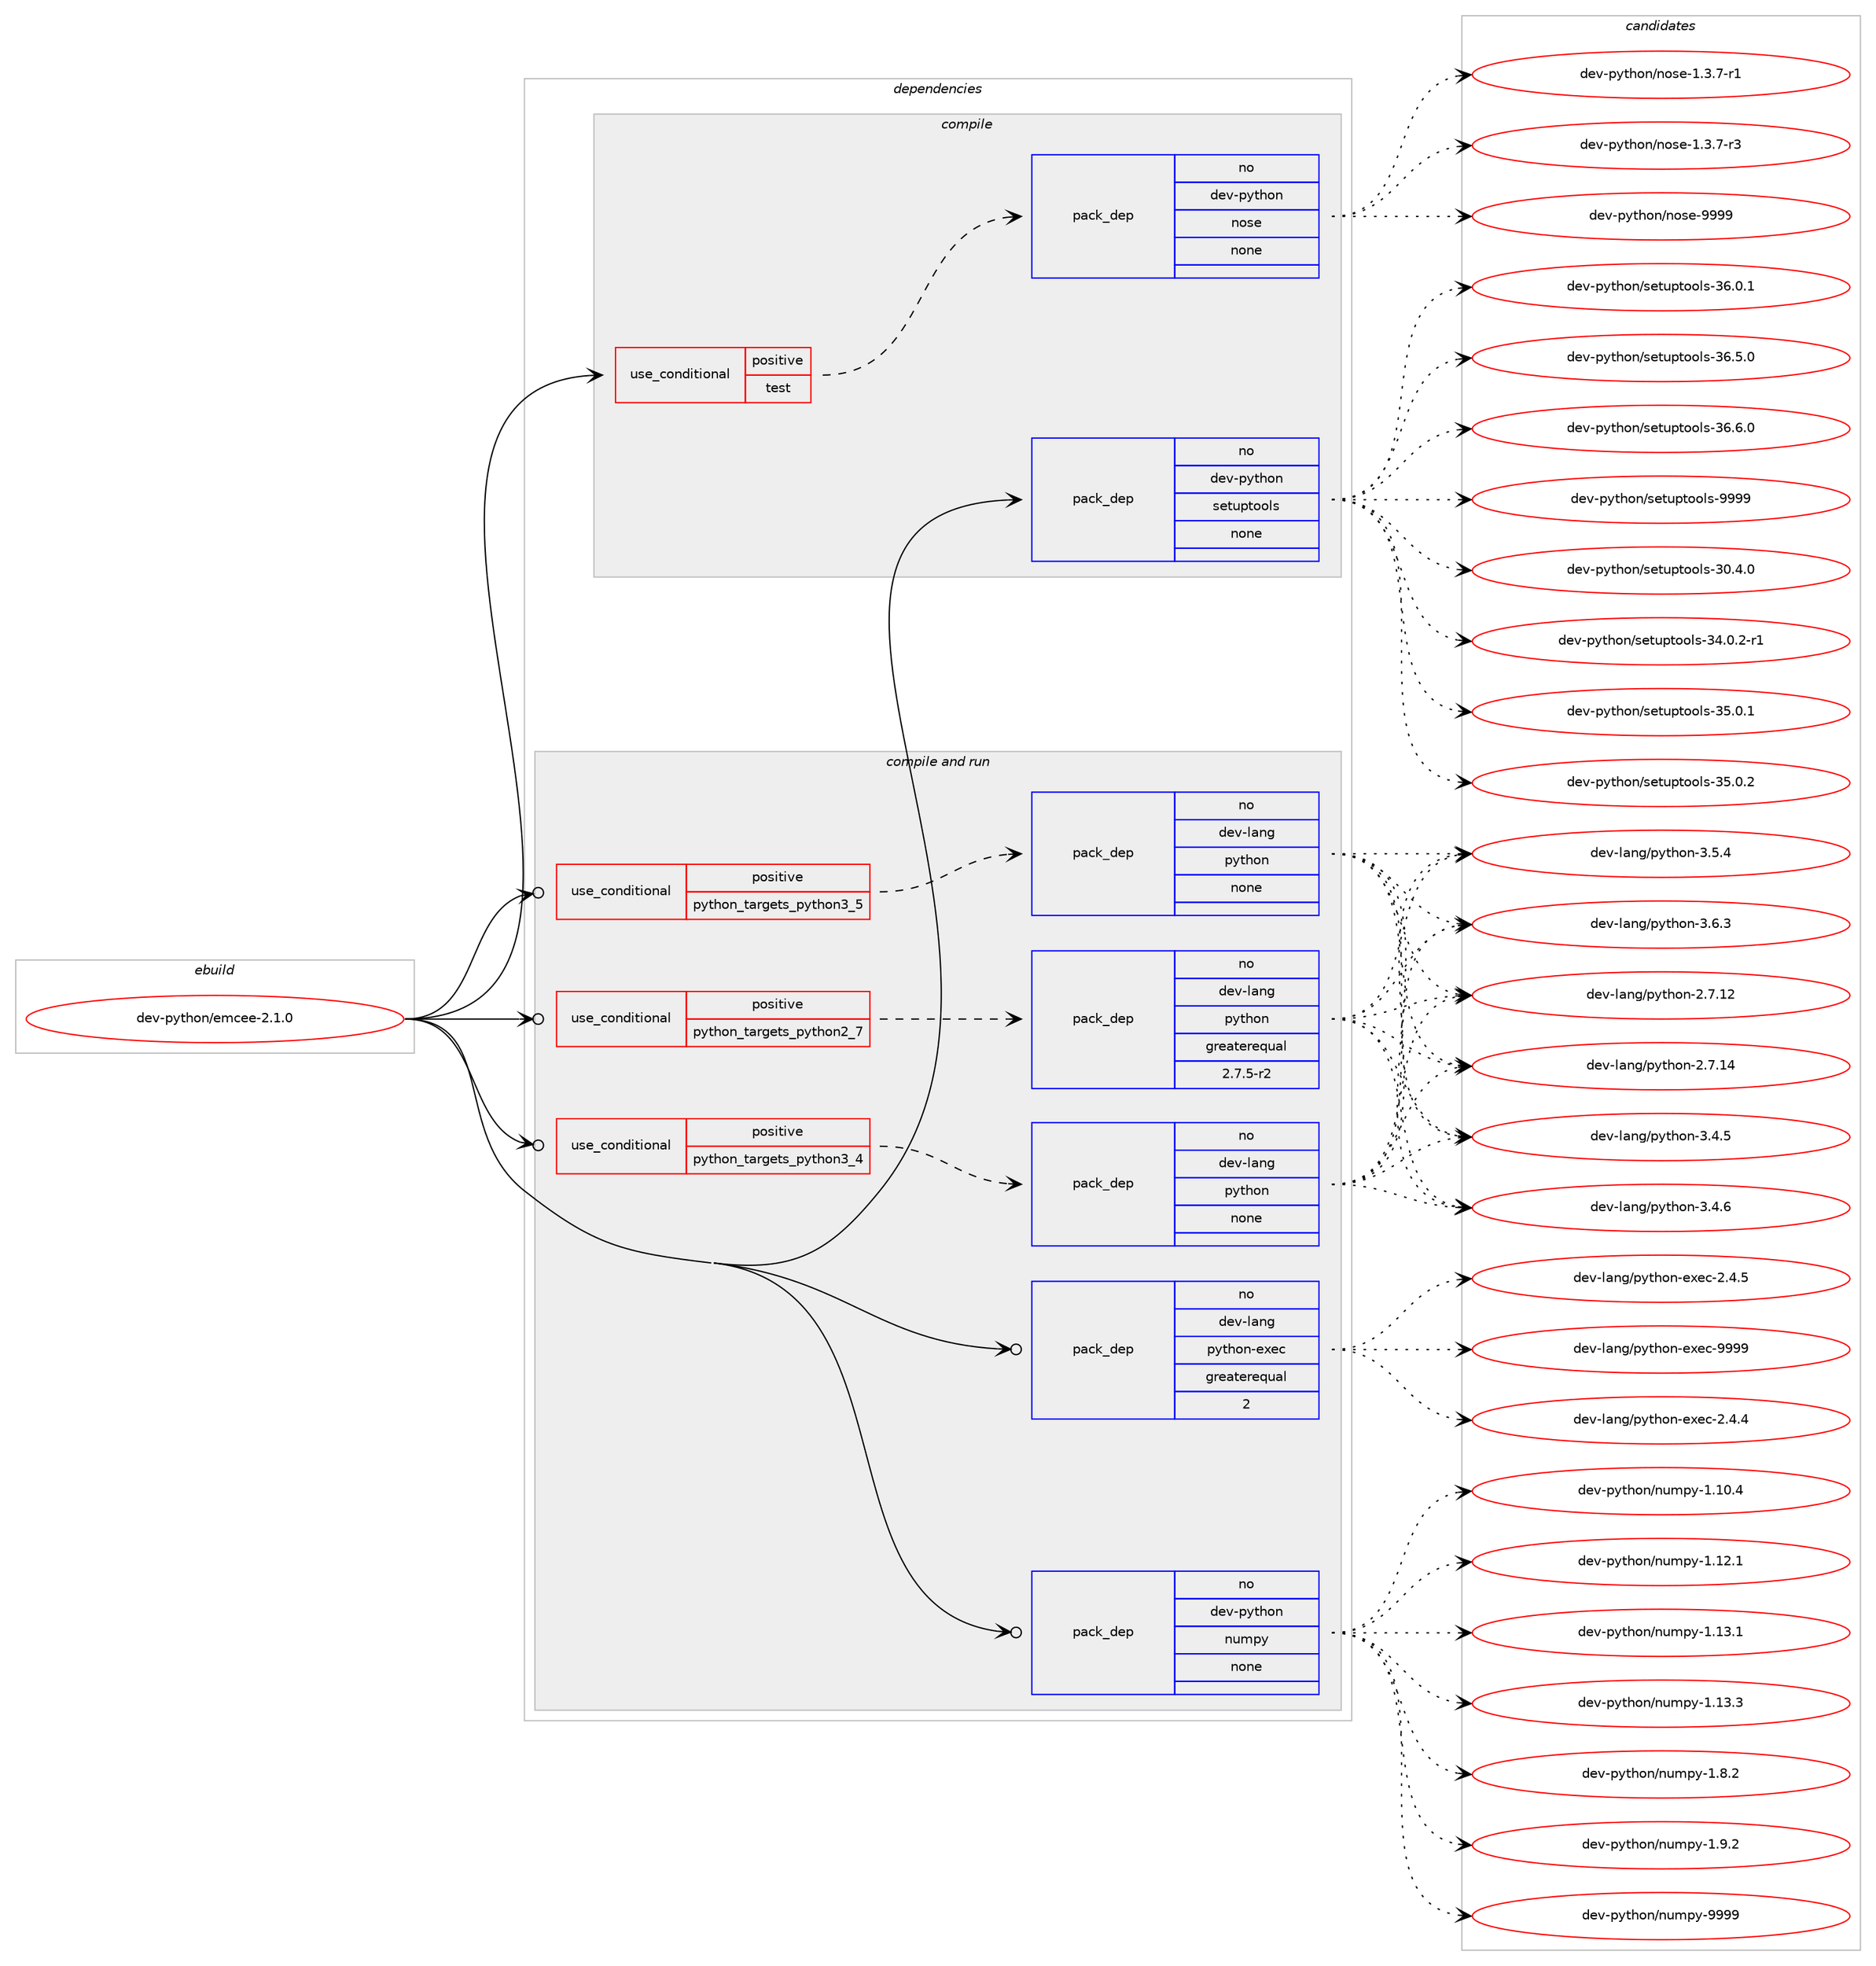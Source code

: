 digraph prolog {

# *************
# Graph options
# *************

newrank=true;
concentrate=true;
compound=true;
graph [rankdir=LR,fontname=Helvetica,fontsize=10,ranksep=1.5];#, ranksep=2.5, nodesep=0.2];
edge  [arrowhead=vee];
node  [fontname=Helvetica,fontsize=10];

# **********
# The ebuild
# **********

subgraph cluster_leftcol {
color=gray;
rank=same;
label=<<i>ebuild</i>>;
id [label="dev-python/emcee-2.1.0", color=red, width=4, href="../dev-python/emcee-2.1.0.svg"];
}

# ****************
# The dependencies
# ****************

subgraph cluster_midcol {
color=gray;
label=<<i>dependencies</i>>;
subgraph cluster_compile {
fillcolor="#eeeeee";
style=filled;
label=<<i>compile</i>>;
subgraph cond32364 {
dependency155996 [label=<<TABLE BORDER="0" CELLBORDER="1" CELLSPACING="0" CELLPADDING="4"><TR><TD ROWSPAN="3" CELLPADDING="10">use_conditional</TD></TR><TR><TD>positive</TD></TR><TR><TD>test</TD></TR></TABLE>>, shape=none, color=red];
subgraph pack119797 {
dependency155997 [label=<<TABLE BORDER="0" CELLBORDER="1" CELLSPACING="0" CELLPADDING="4" WIDTH="220"><TR><TD ROWSPAN="6" CELLPADDING="30">pack_dep</TD></TR><TR><TD WIDTH="110">no</TD></TR><TR><TD>dev-python</TD></TR><TR><TD>nose</TD></TR><TR><TD>none</TD></TR><TR><TD></TD></TR></TABLE>>, shape=none, color=blue];
}
dependency155996:e -> dependency155997:w [weight=20,style="dashed",arrowhead="vee"];
}
id:e -> dependency155996:w [weight=20,style="solid",arrowhead="vee"];
subgraph pack119798 {
dependency155998 [label=<<TABLE BORDER="0" CELLBORDER="1" CELLSPACING="0" CELLPADDING="4" WIDTH="220"><TR><TD ROWSPAN="6" CELLPADDING="30">pack_dep</TD></TR><TR><TD WIDTH="110">no</TD></TR><TR><TD>dev-python</TD></TR><TR><TD>setuptools</TD></TR><TR><TD>none</TD></TR><TR><TD></TD></TR></TABLE>>, shape=none, color=blue];
}
id:e -> dependency155998:w [weight=20,style="solid",arrowhead="vee"];
}
subgraph cluster_compileandrun {
fillcolor="#eeeeee";
style=filled;
label=<<i>compile and run</i>>;
subgraph cond32365 {
dependency155999 [label=<<TABLE BORDER="0" CELLBORDER="1" CELLSPACING="0" CELLPADDING="4"><TR><TD ROWSPAN="3" CELLPADDING="10">use_conditional</TD></TR><TR><TD>positive</TD></TR><TR><TD>python_targets_python2_7</TD></TR></TABLE>>, shape=none, color=red];
subgraph pack119799 {
dependency156000 [label=<<TABLE BORDER="0" CELLBORDER="1" CELLSPACING="0" CELLPADDING="4" WIDTH="220"><TR><TD ROWSPAN="6" CELLPADDING="30">pack_dep</TD></TR><TR><TD WIDTH="110">no</TD></TR><TR><TD>dev-lang</TD></TR><TR><TD>python</TD></TR><TR><TD>greaterequal</TD></TR><TR><TD>2.7.5-r2</TD></TR></TABLE>>, shape=none, color=blue];
}
dependency155999:e -> dependency156000:w [weight=20,style="dashed",arrowhead="vee"];
}
id:e -> dependency155999:w [weight=20,style="solid",arrowhead="odotvee"];
subgraph cond32366 {
dependency156001 [label=<<TABLE BORDER="0" CELLBORDER="1" CELLSPACING="0" CELLPADDING="4"><TR><TD ROWSPAN="3" CELLPADDING="10">use_conditional</TD></TR><TR><TD>positive</TD></TR><TR><TD>python_targets_python3_4</TD></TR></TABLE>>, shape=none, color=red];
subgraph pack119800 {
dependency156002 [label=<<TABLE BORDER="0" CELLBORDER="1" CELLSPACING="0" CELLPADDING="4" WIDTH="220"><TR><TD ROWSPAN="6" CELLPADDING="30">pack_dep</TD></TR><TR><TD WIDTH="110">no</TD></TR><TR><TD>dev-lang</TD></TR><TR><TD>python</TD></TR><TR><TD>none</TD></TR><TR><TD></TD></TR></TABLE>>, shape=none, color=blue];
}
dependency156001:e -> dependency156002:w [weight=20,style="dashed",arrowhead="vee"];
}
id:e -> dependency156001:w [weight=20,style="solid",arrowhead="odotvee"];
subgraph cond32367 {
dependency156003 [label=<<TABLE BORDER="0" CELLBORDER="1" CELLSPACING="0" CELLPADDING="4"><TR><TD ROWSPAN="3" CELLPADDING="10">use_conditional</TD></TR><TR><TD>positive</TD></TR><TR><TD>python_targets_python3_5</TD></TR></TABLE>>, shape=none, color=red];
subgraph pack119801 {
dependency156004 [label=<<TABLE BORDER="0" CELLBORDER="1" CELLSPACING="0" CELLPADDING="4" WIDTH="220"><TR><TD ROWSPAN="6" CELLPADDING="30">pack_dep</TD></TR><TR><TD WIDTH="110">no</TD></TR><TR><TD>dev-lang</TD></TR><TR><TD>python</TD></TR><TR><TD>none</TD></TR><TR><TD></TD></TR></TABLE>>, shape=none, color=blue];
}
dependency156003:e -> dependency156004:w [weight=20,style="dashed",arrowhead="vee"];
}
id:e -> dependency156003:w [weight=20,style="solid",arrowhead="odotvee"];
subgraph pack119802 {
dependency156005 [label=<<TABLE BORDER="0" CELLBORDER="1" CELLSPACING="0" CELLPADDING="4" WIDTH="220"><TR><TD ROWSPAN="6" CELLPADDING="30">pack_dep</TD></TR><TR><TD WIDTH="110">no</TD></TR><TR><TD>dev-lang</TD></TR><TR><TD>python-exec</TD></TR><TR><TD>greaterequal</TD></TR><TR><TD>2</TD></TR></TABLE>>, shape=none, color=blue];
}
id:e -> dependency156005:w [weight=20,style="solid",arrowhead="odotvee"];
subgraph pack119803 {
dependency156006 [label=<<TABLE BORDER="0" CELLBORDER="1" CELLSPACING="0" CELLPADDING="4" WIDTH="220"><TR><TD ROWSPAN="6" CELLPADDING="30">pack_dep</TD></TR><TR><TD WIDTH="110">no</TD></TR><TR><TD>dev-python</TD></TR><TR><TD>numpy</TD></TR><TR><TD>none</TD></TR><TR><TD></TD></TR></TABLE>>, shape=none, color=blue];
}
id:e -> dependency156006:w [weight=20,style="solid",arrowhead="odotvee"];
}
subgraph cluster_run {
fillcolor="#eeeeee";
style=filled;
label=<<i>run</i>>;
}
}

# **************
# The candidates
# **************

subgraph cluster_choices {
rank=same;
color=gray;
label=<<i>candidates</i>>;

subgraph choice119797 {
color=black;
nodesep=1;
choice10010111845112121116104111110471101111151014549465146554511449 [label="dev-python/nose-1.3.7-r1", color=red, width=4,href="../dev-python/nose-1.3.7-r1.svg"];
choice10010111845112121116104111110471101111151014549465146554511451 [label="dev-python/nose-1.3.7-r3", color=red, width=4,href="../dev-python/nose-1.3.7-r3.svg"];
choice10010111845112121116104111110471101111151014557575757 [label="dev-python/nose-9999", color=red, width=4,href="../dev-python/nose-9999.svg"];
dependency155997:e -> choice10010111845112121116104111110471101111151014549465146554511449:w [style=dotted,weight="100"];
dependency155997:e -> choice10010111845112121116104111110471101111151014549465146554511451:w [style=dotted,weight="100"];
dependency155997:e -> choice10010111845112121116104111110471101111151014557575757:w [style=dotted,weight="100"];
}
subgraph choice119798 {
color=black;
nodesep=1;
choice100101118451121211161041111104711510111611711211611111110811545514846524648 [label="dev-python/setuptools-30.4.0", color=red, width=4,href="../dev-python/setuptools-30.4.0.svg"];
choice1001011184511212111610411111047115101116117112116111111108115455152464846504511449 [label="dev-python/setuptools-34.0.2-r1", color=red, width=4,href="../dev-python/setuptools-34.0.2-r1.svg"];
choice100101118451121211161041111104711510111611711211611111110811545515346484649 [label="dev-python/setuptools-35.0.1", color=red, width=4,href="../dev-python/setuptools-35.0.1.svg"];
choice100101118451121211161041111104711510111611711211611111110811545515346484650 [label="dev-python/setuptools-35.0.2", color=red, width=4,href="../dev-python/setuptools-35.0.2.svg"];
choice100101118451121211161041111104711510111611711211611111110811545515446484649 [label="dev-python/setuptools-36.0.1", color=red, width=4,href="../dev-python/setuptools-36.0.1.svg"];
choice100101118451121211161041111104711510111611711211611111110811545515446534648 [label="dev-python/setuptools-36.5.0", color=red, width=4,href="../dev-python/setuptools-36.5.0.svg"];
choice100101118451121211161041111104711510111611711211611111110811545515446544648 [label="dev-python/setuptools-36.6.0", color=red, width=4,href="../dev-python/setuptools-36.6.0.svg"];
choice10010111845112121116104111110471151011161171121161111111081154557575757 [label="dev-python/setuptools-9999", color=red, width=4,href="../dev-python/setuptools-9999.svg"];
dependency155998:e -> choice100101118451121211161041111104711510111611711211611111110811545514846524648:w [style=dotted,weight="100"];
dependency155998:e -> choice1001011184511212111610411111047115101116117112116111111108115455152464846504511449:w [style=dotted,weight="100"];
dependency155998:e -> choice100101118451121211161041111104711510111611711211611111110811545515346484649:w [style=dotted,weight="100"];
dependency155998:e -> choice100101118451121211161041111104711510111611711211611111110811545515346484650:w [style=dotted,weight="100"];
dependency155998:e -> choice100101118451121211161041111104711510111611711211611111110811545515446484649:w [style=dotted,weight="100"];
dependency155998:e -> choice100101118451121211161041111104711510111611711211611111110811545515446534648:w [style=dotted,weight="100"];
dependency155998:e -> choice100101118451121211161041111104711510111611711211611111110811545515446544648:w [style=dotted,weight="100"];
dependency155998:e -> choice10010111845112121116104111110471151011161171121161111111081154557575757:w [style=dotted,weight="100"];
}
subgraph choice119799 {
color=black;
nodesep=1;
choice10010111845108971101034711212111610411111045504655464950 [label="dev-lang/python-2.7.12", color=red, width=4,href="../dev-lang/python-2.7.12.svg"];
choice10010111845108971101034711212111610411111045504655464952 [label="dev-lang/python-2.7.14", color=red, width=4,href="../dev-lang/python-2.7.14.svg"];
choice100101118451089711010347112121116104111110455146524653 [label="dev-lang/python-3.4.5", color=red, width=4,href="../dev-lang/python-3.4.5.svg"];
choice100101118451089711010347112121116104111110455146524654 [label="dev-lang/python-3.4.6", color=red, width=4,href="../dev-lang/python-3.4.6.svg"];
choice100101118451089711010347112121116104111110455146534652 [label="dev-lang/python-3.5.4", color=red, width=4,href="../dev-lang/python-3.5.4.svg"];
choice100101118451089711010347112121116104111110455146544651 [label="dev-lang/python-3.6.3", color=red, width=4,href="../dev-lang/python-3.6.3.svg"];
dependency156000:e -> choice10010111845108971101034711212111610411111045504655464950:w [style=dotted,weight="100"];
dependency156000:e -> choice10010111845108971101034711212111610411111045504655464952:w [style=dotted,weight="100"];
dependency156000:e -> choice100101118451089711010347112121116104111110455146524653:w [style=dotted,weight="100"];
dependency156000:e -> choice100101118451089711010347112121116104111110455146524654:w [style=dotted,weight="100"];
dependency156000:e -> choice100101118451089711010347112121116104111110455146534652:w [style=dotted,weight="100"];
dependency156000:e -> choice100101118451089711010347112121116104111110455146544651:w [style=dotted,weight="100"];
}
subgraph choice119800 {
color=black;
nodesep=1;
choice10010111845108971101034711212111610411111045504655464950 [label="dev-lang/python-2.7.12", color=red, width=4,href="../dev-lang/python-2.7.12.svg"];
choice10010111845108971101034711212111610411111045504655464952 [label="dev-lang/python-2.7.14", color=red, width=4,href="../dev-lang/python-2.7.14.svg"];
choice100101118451089711010347112121116104111110455146524653 [label="dev-lang/python-3.4.5", color=red, width=4,href="../dev-lang/python-3.4.5.svg"];
choice100101118451089711010347112121116104111110455146524654 [label="dev-lang/python-3.4.6", color=red, width=4,href="../dev-lang/python-3.4.6.svg"];
choice100101118451089711010347112121116104111110455146534652 [label="dev-lang/python-3.5.4", color=red, width=4,href="../dev-lang/python-3.5.4.svg"];
choice100101118451089711010347112121116104111110455146544651 [label="dev-lang/python-3.6.3", color=red, width=4,href="../dev-lang/python-3.6.3.svg"];
dependency156002:e -> choice10010111845108971101034711212111610411111045504655464950:w [style=dotted,weight="100"];
dependency156002:e -> choice10010111845108971101034711212111610411111045504655464952:w [style=dotted,weight="100"];
dependency156002:e -> choice100101118451089711010347112121116104111110455146524653:w [style=dotted,weight="100"];
dependency156002:e -> choice100101118451089711010347112121116104111110455146524654:w [style=dotted,weight="100"];
dependency156002:e -> choice100101118451089711010347112121116104111110455146534652:w [style=dotted,weight="100"];
dependency156002:e -> choice100101118451089711010347112121116104111110455146544651:w [style=dotted,weight="100"];
}
subgraph choice119801 {
color=black;
nodesep=1;
choice10010111845108971101034711212111610411111045504655464950 [label="dev-lang/python-2.7.12", color=red, width=4,href="../dev-lang/python-2.7.12.svg"];
choice10010111845108971101034711212111610411111045504655464952 [label="dev-lang/python-2.7.14", color=red, width=4,href="../dev-lang/python-2.7.14.svg"];
choice100101118451089711010347112121116104111110455146524653 [label="dev-lang/python-3.4.5", color=red, width=4,href="../dev-lang/python-3.4.5.svg"];
choice100101118451089711010347112121116104111110455146524654 [label="dev-lang/python-3.4.6", color=red, width=4,href="../dev-lang/python-3.4.6.svg"];
choice100101118451089711010347112121116104111110455146534652 [label="dev-lang/python-3.5.4", color=red, width=4,href="../dev-lang/python-3.5.4.svg"];
choice100101118451089711010347112121116104111110455146544651 [label="dev-lang/python-3.6.3", color=red, width=4,href="../dev-lang/python-3.6.3.svg"];
dependency156004:e -> choice10010111845108971101034711212111610411111045504655464950:w [style=dotted,weight="100"];
dependency156004:e -> choice10010111845108971101034711212111610411111045504655464952:w [style=dotted,weight="100"];
dependency156004:e -> choice100101118451089711010347112121116104111110455146524653:w [style=dotted,weight="100"];
dependency156004:e -> choice100101118451089711010347112121116104111110455146524654:w [style=dotted,weight="100"];
dependency156004:e -> choice100101118451089711010347112121116104111110455146534652:w [style=dotted,weight="100"];
dependency156004:e -> choice100101118451089711010347112121116104111110455146544651:w [style=dotted,weight="100"];
}
subgraph choice119802 {
color=black;
nodesep=1;
choice1001011184510897110103471121211161041111104510112010199455046524652 [label="dev-lang/python-exec-2.4.4", color=red, width=4,href="../dev-lang/python-exec-2.4.4.svg"];
choice1001011184510897110103471121211161041111104510112010199455046524653 [label="dev-lang/python-exec-2.4.5", color=red, width=4,href="../dev-lang/python-exec-2.4.5.svg"];
choice10010111845108971101034711212111610411111045101120101994557575757 [label="dev-lang/python-exec-9999", color=red, width=4,href="../dev-lang/python-exec-9999.svg"];
dependency156005:e -> choice1001011184510897110103471121211161041111104510112010199455046524652:w [style=dotted,weight="100"];
dependency156005:e -> choice1001011184510897110103471121211161041111104510112010199455046524653:w [style=dotted,weight="100"];
dependency156005:e -> choice10010111845108971101034711212111610411111045101120101994557575757:w [style=dotted,weight="100"];
}
subgraph choice119803 {
color=black;
nodesep=1;
choice100101118451121211161041111104711011710911212145494649484652 [label="dev-python/numpy-1.10.4", color=red, width=4,href="../dev-python/numpy-1.10.4.svg"];
choice100101118451121211161041111104711011710911212145494649504649 [label="dev-python/numpy-1.12.1", color=red, width=4,href="../dev-python/numpy-1.12.1.svg"];
choice100101118451121211161041111104711011710911212145494649514649 [label="dev-python/numpy-1.13.1", color=red, width=4,href="../dev-python/numpy-1.13.1.svg"];
choice100101118451121211161041111104711011710911212145494649514651 [label="dev-python/numpy-1.13.3", color=red, width=4,href="../dev-python/numpy-1.13.3.svg"];
choice1001011184511212111610411111047110117109112121454946564650 [label="dev-python/numpy-1.8.2", color=red, width=4,href="../dev-python/numpy-1.8.2.svg"];
choice1001011184511212111610411111047110117109112121454946574650 [label="dev-python/numpy-1.9.2", color=red, width=4,href="../dev-python/numpy-1.9.2.svg"];
choice10010111845112121116104111110471101171091121214557575757 [label="dev-python/numpy-9999", color=red, width=4,href="../dev-python/numpy-9999.svg"];
dependency156006:e -> choice100101118451121211161041111104711011710911212145494649484652:w [style=dotted,weight="100"];
dependency156006:e -> choice100101118451121211161041111104711011710911212145494649504649:w [style=dotted,weight="100"];
dependency156006:e -> choice100101118451121211161041111104711011710911212145494649514649:w [style=dotted,weight="100"];
dependency156006:e -> choice100101118451121211161041111104711011710911212145494649514651:w [style=dotted,weight="100"];
dependency156006:e -> choice1001011184511212111610411111047110117109112121454946564650:w [style=dotted,weight="100"];
dependency156006:e -> choice1001011184511212111610411111047110117109112121454946574650:w [style=dotted,weight="100"];
dependency156006:e -> choice10010111845112121116104111110471101171091121214557575757:w [style=dotted,weight="100"];
}
}

}
